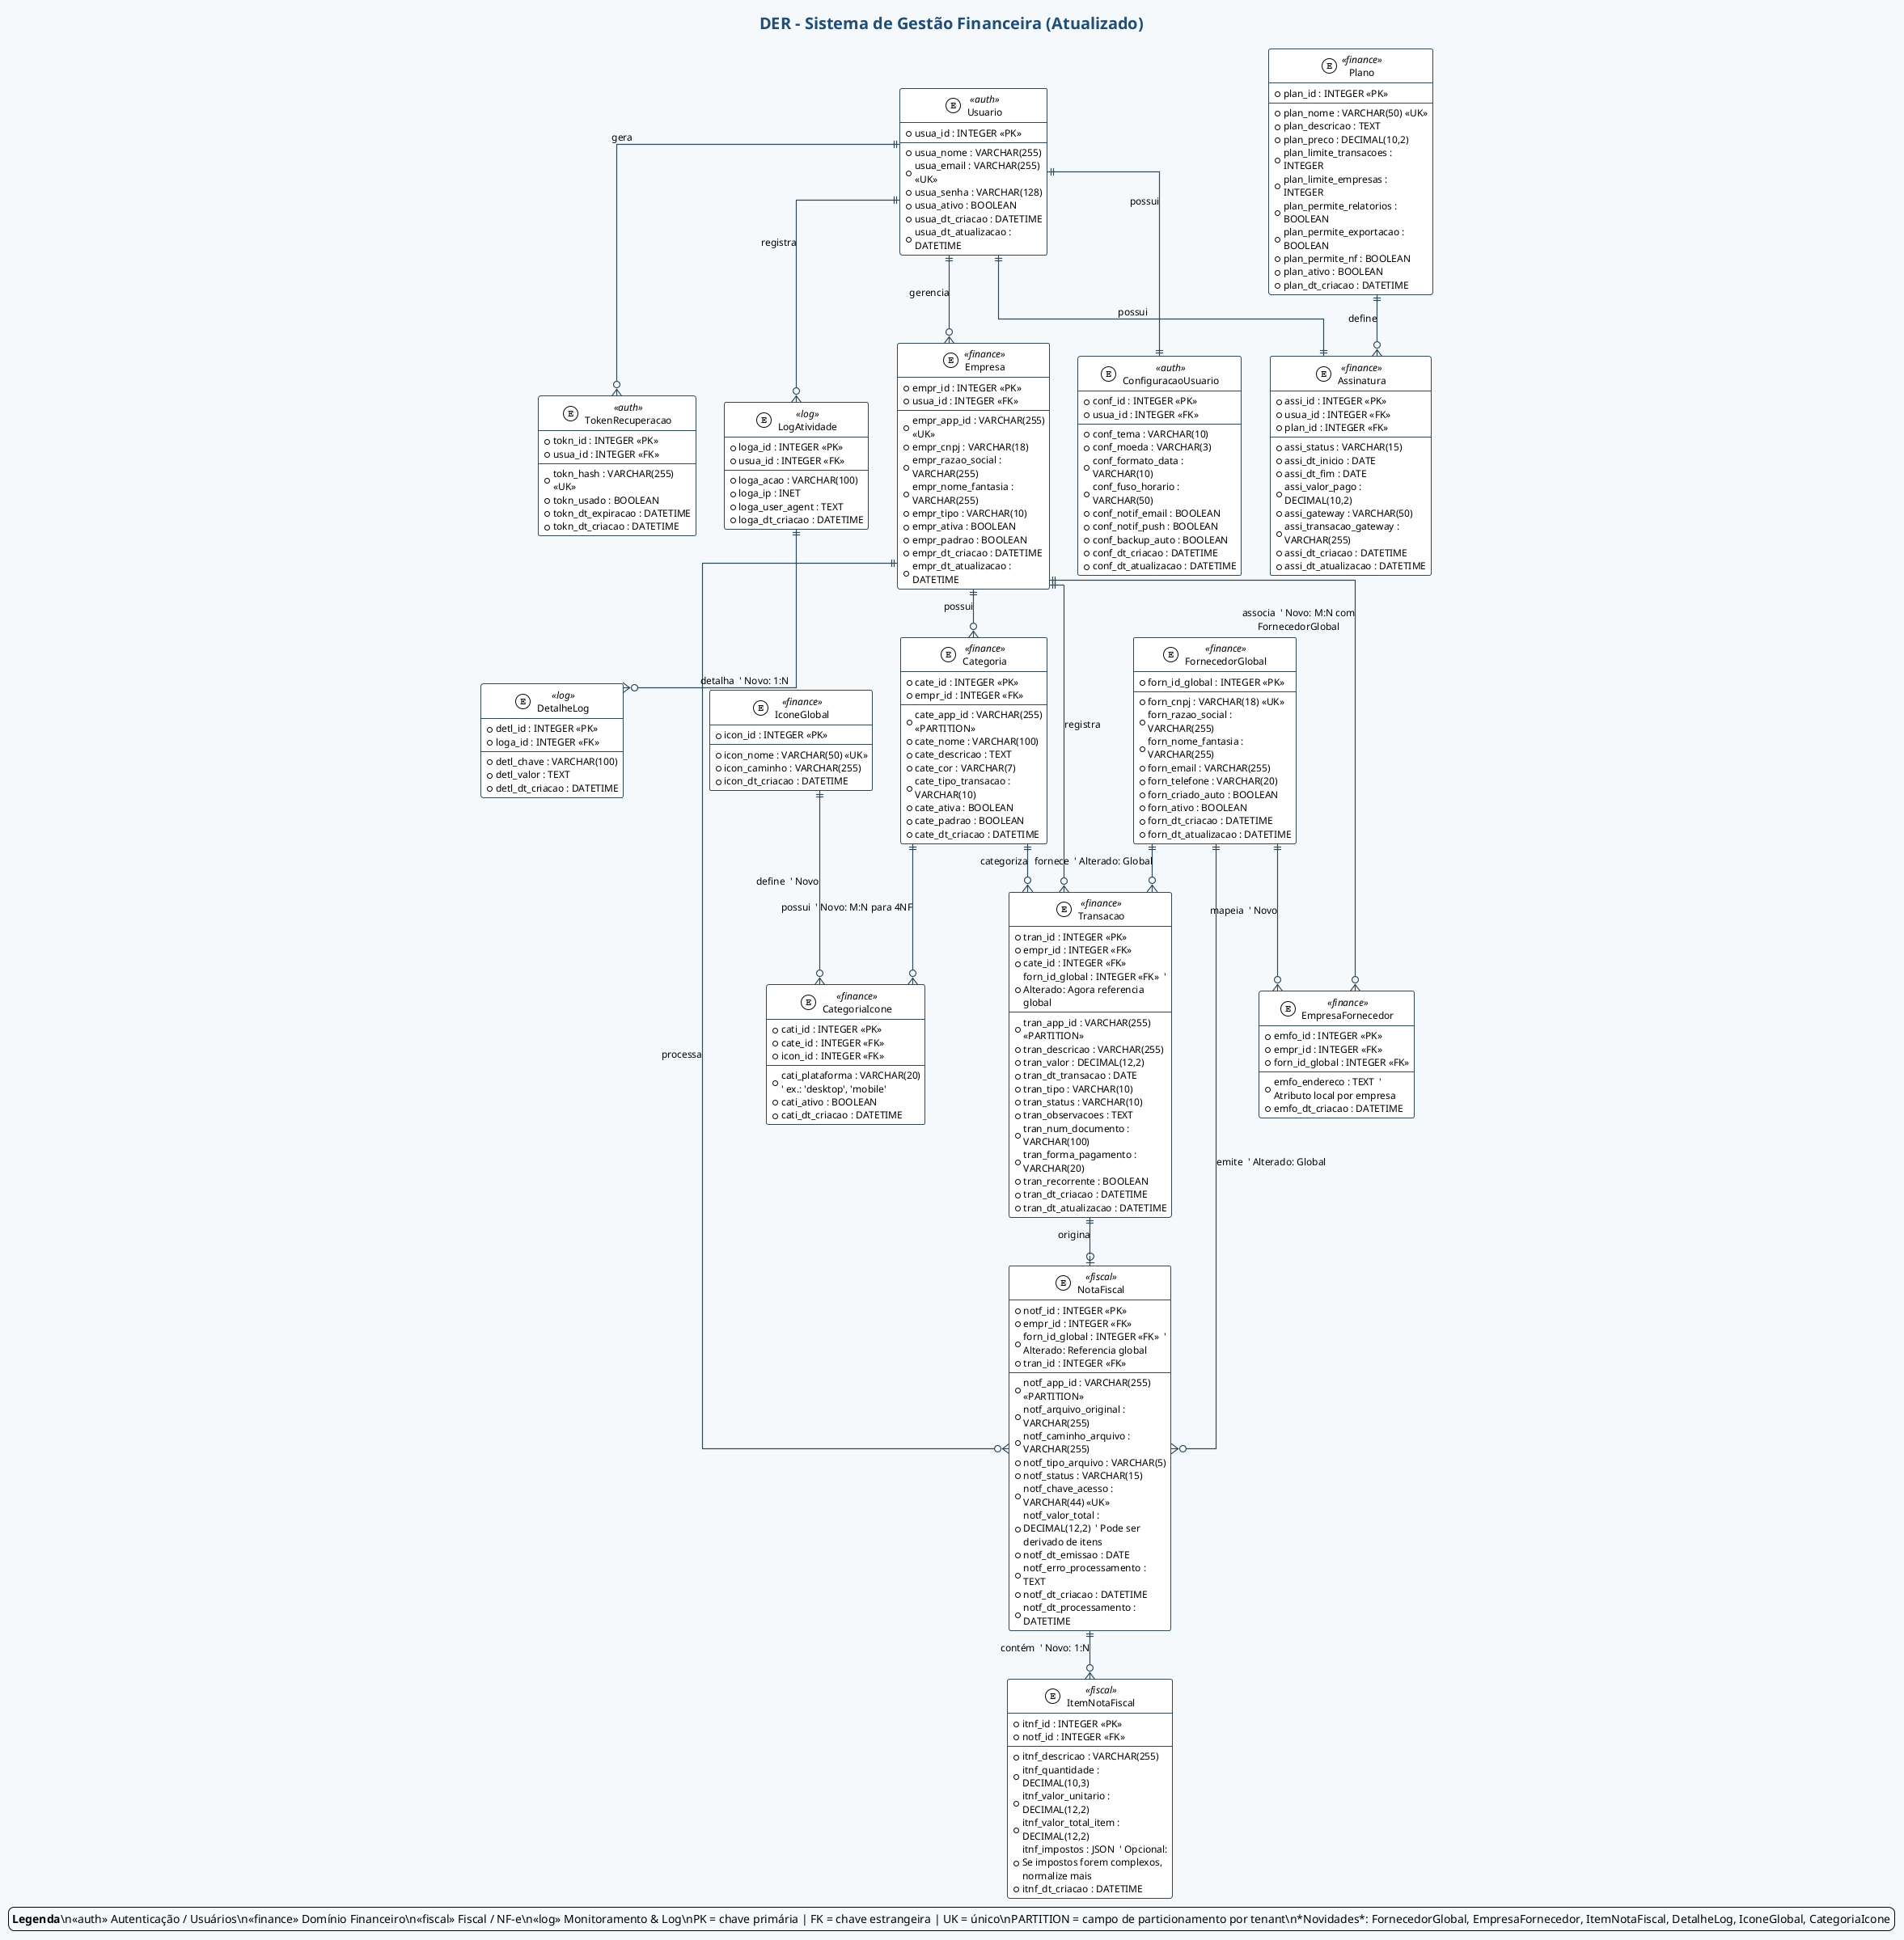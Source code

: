 @startuml

!theme plain

title DER - Sistema de Gestão Financeira (Atualizado)

' =====================
' Estilo Global
' =====================
skinparam linetype ortho
skinparam backgroundColor #F5F9FC
skinparam shadowing false
skinparam defaultFontName "Arial"
skinparam defaultFontSize 12
skinparam ArrowColor #2F4858
skinparam ArrowThickness 1.2
skinparam wrapWidth 180
skinparam maxMessageSize 180
skinparam class {
  BackgroundColor #FFFFFF
  BorderColor #2F4858
}
skinparam entity {
  BackgroundColor #FFFFFF
  BorderColor #2F4858
  FontColor #0F2E3D
}
skinparam titleFontSize 20
skinparam titleFontColor #1F4E79

' Paleta por domínio via estereótipos
skinparam entity<<auth>> BackgroundColor #E3F2FD
skinparam entity<<auth>> BorderColor #1E88E5
skinparam entity<<finance>> BackgroundColor #E8F5E9
skinparam entity<<finance>> BorderColor #43A047
skinparam entity<<fiscal>> BackgroundColor #FFF3E0
skinparam entity<<fiscal>> BorderColor #FB8C00
skinparam entity<<log>> BackgroundColor #F3E5F5
skinparam entity<<log>> BorderColor #8E24AA

hide empty members

' =====================
' Entidades Inalteradas (Mantidas como Original)
' =====================
entity "Usuario" <<auth>> {
  * usua_id : INTEGER <<PK>>
  --
  * usua_nome : VARCHAR(255)
  * usua_email : VARCHAR(255) <<UK>>
  * usua_senha : VARCHAR(128)
  * usua_ativo : BOOLEAN
  * usua_dt_criacao : DATETIME
  * usua_dt_atualizacao : DATETIME
}

entity "ConfiguracaoUsuario" <<auth>> {
  * conf_id : INTEGER <<PK>>
  * usua_id : INTEGER <<FK>>
  --
  * conf_tema : VARCHAR(10)
  * conf_moeda : VARCHAR(3)
  * conf_formato_data : VARCHAR(10)
  * conf_fuso_horario : VARCHAR(50)
  * conf_notif_email : BOOLEAN
  * conf_notif_push : BOOLEAN
  * conf_backup_auto : BOOLEAN
  * conf_dt_criacao : DATETIME
  * conf_dt_atualizacao : DATETIME
}

entity "TokenRecuperacao" <<auth>> {
  * tokn_id : INTEGER <<PK>>
  * usua_id : INTEGER <<FK>>
  --
  * tokn_hash : VARCHAR(255) <<UK>>
  * tokn_usado : BOOLEAN
  * tokn_dt_expiracao : DATETIME
  * tokn_dt_criacao : DATETIME
}

entity "LogAtividade" <<log>> {
  * loga_id : INTEGER <<PK>>
  * usua_id : INTEGER <<FK>>
  --
  * loga_acao : VARCHAR(100)
  * loga_ip : INET
  * loga_user_agent : TEXT
  * loga_dt_criacao : DATETIME
  ' Removido: loga_detalhes : JSON (normalizado para DetalheLog)
}

entity "Plano" <<finance>> {
  * plan_id : INTEGER <<PK>>
  --
  * plan_nome : VARCHAR(50) <<UK>>
  * plan_descricao : TEXT
  * plan_preco : DECIMAL(10,2)
  * plan_limite_transacoes : INTEGER
  * plan_limite_empresas : INTEGER
  * plan_permite_relatorios : BOOLEAN
  * plan_permite_exportacao : BOOLEAN
  * plan_permite_nf : BOOLEAN
  * plan_ativo : BOOLEAN
  * plan_dt_criacao : DATETIME
}

entity "Assinatura" <<finance>> {
  * assi_id : INTEGER <<PK>>
  * usua_id : INTEGER <<FK>>
  * plan_id : INTEGER <<FK>>
  --
  * assi_status : VARCHAR(15)
  * assi_dt_inicio : DATE
  * assi_dt_fim : DATE
  * assi_valor_pago : DECIMAL(10,2)
  * assi_gateway : VARCHAR(50)
  * assi_transacao_gateway : VARCHAR(255)
  * assi_dt_criacao : DATETIME
  * assi_dt_atualizacao : DATETIME
}

entity "Empresa" <<finance>> {
  * empr_id : INTEGER <<PK>>
  * usua_id : INTEGER <<FK>>
  --
  * empr_app_id : VARCHAR(255) <<UK>>
  * empr_cnpj : VARCHAR(18)
  * empr_razao_social : VARCHAR(255)
  * empr_nome_fantasia : VARCHAR(255)
  * empr_tipo : VARCHAR(10)
  * empr_ativa : BOOLEAN
  * empr_padrao : BOOLEAN
  * empr_dt_criacao : DATETIME
  * empr_dt_atualizacao : DATETIME
}

entity "Categoria" <<finance>> {
  * cate_id : INTEGER <<PK>>
  * empr_id : INTEGER <<FK>>
  --
  * cate_app_id : VARCHAR(255) <<PARTITION>>
  * cate_nome : VARCHAR(100)
  * cate_descricao : TEXT
  * cate_cor : VARCHAR(7)
  * cate_tipo_transacao : VARCHAR(10)
  * cate_ativa : BOOLEAN
  * cate_padrao : BOOLEAN
  * cate_dt_criacao : DATETIME
  ' Removido: cate_icone (normalizado para 4NF em CategoriaIcone)
}

' =====================
' Entidades Alteradas/Novas
' =====================

' Nova: Fornecedor Global (para evitar repetições)
entity "FornecedorGlobal" <<finance>> {
  * forn_id_global : INTEGER <<PK>>
  --
  * forn_cnpj : VARCHAR(18) <<UK>>
  * forn_razao_social : VARCHAR(255)
  * forn_nome_fantasia : VARCHAR(255)
  * forn_email : VARCHAR(255)
  * forn_telefone : VARCHAR(20)
  * forn_criado_auto : BOOLEAN
  * forn_ativo : BOOLEAN
  * forn_dt_criacao : DATETIME
  * forn_dt_atualizacao : DATETIME
  ' Removido: campos locais como endereco (agora em junção)
}

' Nova: Tabela de Junção M:N para Fornecedor
entity "EmpresaFornecedor" <<finance>> {
  * emfo_id : INTEGER <<PK>>
  * empr_id : INTEGER <<FK>>
  * forn_id_global : INTEGER <<FK>>
  --
  * emfo_endereco : TEXT  ' Atributo local por empresa
  * emfo_dt_criacao : DATETIME
}

' Transacao (inalterada, mas agora relaciona com EmpresaFornecedor? Não, mantém FK com FornecedorGlobal via junção lógica)
entity "Transacao" <<finance>> {
  * tran_id : INTEGER <<PK>>
  * empr_id : INTEGER <<FK>>
  * cate_id : INTEGER <<FK>>
  * forn_id_global : INTEGER <<FK>>  ' Alterado: Agora referencia global
  --
  * tran_app_id : VARCHAR(255) <<PARTITION>>
  * tran_descricao : VARCHAR(255)
  * tran_valor : DECIMAL(12,2)
  * tran_dt_transacao : DATE
  * tran_tipo : VARCHAR(10)
  * tran_status : VARCHAR(10)
  * tran_observacoes : TEXT
  * tran_num_documento : VARCHAR(100)
  * tran_forma_pagamento : VARCHAR(20)
  * tran_recorrente : BOOLEAN
  * tran_dt_criacao : DATETIME
  * tran_dt_atualizacao : DATETIME
}

' NotaFiscal (alterada: removidas redundâncias)
entity "NotaFiscal" <<fiscal>> {
  * notf_id : INTEGER <<PK>>
  * empr_id : INTEGER <<FK>>
  * forn_id_global : INTEGER <<FK>>  ' Alterado: Referencia global
  * tran_id : INTEGER <<FK>>
  --
  * notf_app_id : VARCHAR(255) <<PARTITION>>
  * notf_arquivo_original : VARCHAR(255)
  * notf_caminho_arquivo : VARCHAR(255)
  * notf_tipo_arquivo : VARCHAR(5)
  * notf_status : VARCHAR(15)
  * notf_chave_acesso : VARCHAR(44) <<UK>>
  * notf_valor_total : DECIMAL(12,2)  ' Pode ser derivado de itens
  * notf_dt_emissao : DATE
  ' Removido: notf_dados_extraidos : JSON (normalizado para ItemNotaFiscal)
  ' Removido: notf_cnpj_emissor, notf_razao_social_emissor (use JOIN com FornecedorGlobal)
  * notf_erro_processamento : TEXT
  * notf_dt_criacao : DATETIME
  * notf_dt_processamento : DATETIME
}

' Nova: ItemNotaFiscal (normalização de multi-valores)
entity "ItemNotaFiscal" <<fiscal>> {
  * itnf_id : INTEGER <<PK>>
  * notf_id : INTEGER <<FK>>
  --
  * itnf_descricao : VARCHAR(255)
  * itnf_quantidade : DECIMAL(10,3)
  * itnf_valor_unitario : DECIMAL(12,2)
  * itnf_valor_total_item : DECIMAL(12,2)
  * itnf_impostos : JSON  ' Opcional: Se impostos forem complexos, normalize mais
  * itnf_dt_criacao : DATETIME
}

' Nova: DetalheLog (normalização de multi-valores)
entity "DetalheLog" <<log>> {
  * detl_id : INTEGER <<PK>>
  * loga_id : INTEGER <<FK>>
  --
  * detl_chave : VARCHAR(100)
  * detl_valor : TEXT
  * detl_dt_criacao : DATETIME
}

' Nova para 4NF: Icone Global e Junção com Categoria (exemplo de evolução)
entity "IconeGlobal" <<finance>> {
  * icon_id : INTEGER <<PK>>
  --
  * icon_nome : VARCHAR(50) <<UK>>
  * icon_caminho : VARCHAR(255)
  * icon_dt_criacao : DATETIME
}

entity "CategoriaIcone" <<finance>> {
  * cati_id : INTEGER <<PK>>
  * cate_id : INTEGER <<FK>>
  * icon_id : INTEGER <<FK>>
  --
  * cati_plataforma : VARCHAR(20)  ' ex.: 'desktop', 'mobile'
  * cati_ativo : BOOLEAN
  * cati_dt_criacao : DATETIME
}

' =====================
' Relacionamentos Atualizados
' =====================
Usuario ||--|| ConfiguracaoUsuario : possui
Usuario ||--o{ TokenRecuperacao : gera
Usuario ||--o{ LogAtividade : registra
Usuario ||--|| Assinatura : possui
Usuario ||--o{ Empresa : gerencia

Plano ||--o{ Assinatura : define

Empresa ||--o{ Categoria : possui
Empresa ||--o{ EmpresaFornecedor : associa  ' Novo: M:N com FornecedorGlobal
FornecedorGlobal ||--o{ EmpresaFornecedor : mapeia  ' Novo
Empresa ||--o{ Transacao : registra
Empresa ||--o{ NotaFiscal : processa

Categoria ||--o{ Transacao : categoriza
Categoria ||--o{ CategoriaIcone : possui  ' Novo: M:N para 4NF
IconeGlobal ||--o{ CategoriaIcone : define  ' Novo

FornecedorGlobal ||--o{ Transacao : fornece  ' Alterado: Global
FornecedorGlobal ||--o{ NotaFiscal : emite  ' Alterado: Global

Transacao ||--o| NotaFiscal : origina
NotaFiscal ||--o{ ItemNotaFiscal : contém  ' Novo: 1:N

LogAtividade ||--o{ DetalheLog : detalha  ' Novo: 1:N

legend right
<b>Legenda</b>\n<<auth>> Autenticação / Usuários\n<<finance>> Domínio Financeiro\n<<fiscal>> Fiscal / NF-e\n<<log>> Monitoramento & Log\nPK = chave primária | FK = chave estrangeira | UK = único\nPARTITION = campo de particionamento por tenant\n*Novidades*: FornecedorGlobal, EmpresaFornecedor, ItemNotaFiscal, DetalheLog, IconeGlobal, CategoriaIcone
endlegend

@enduml